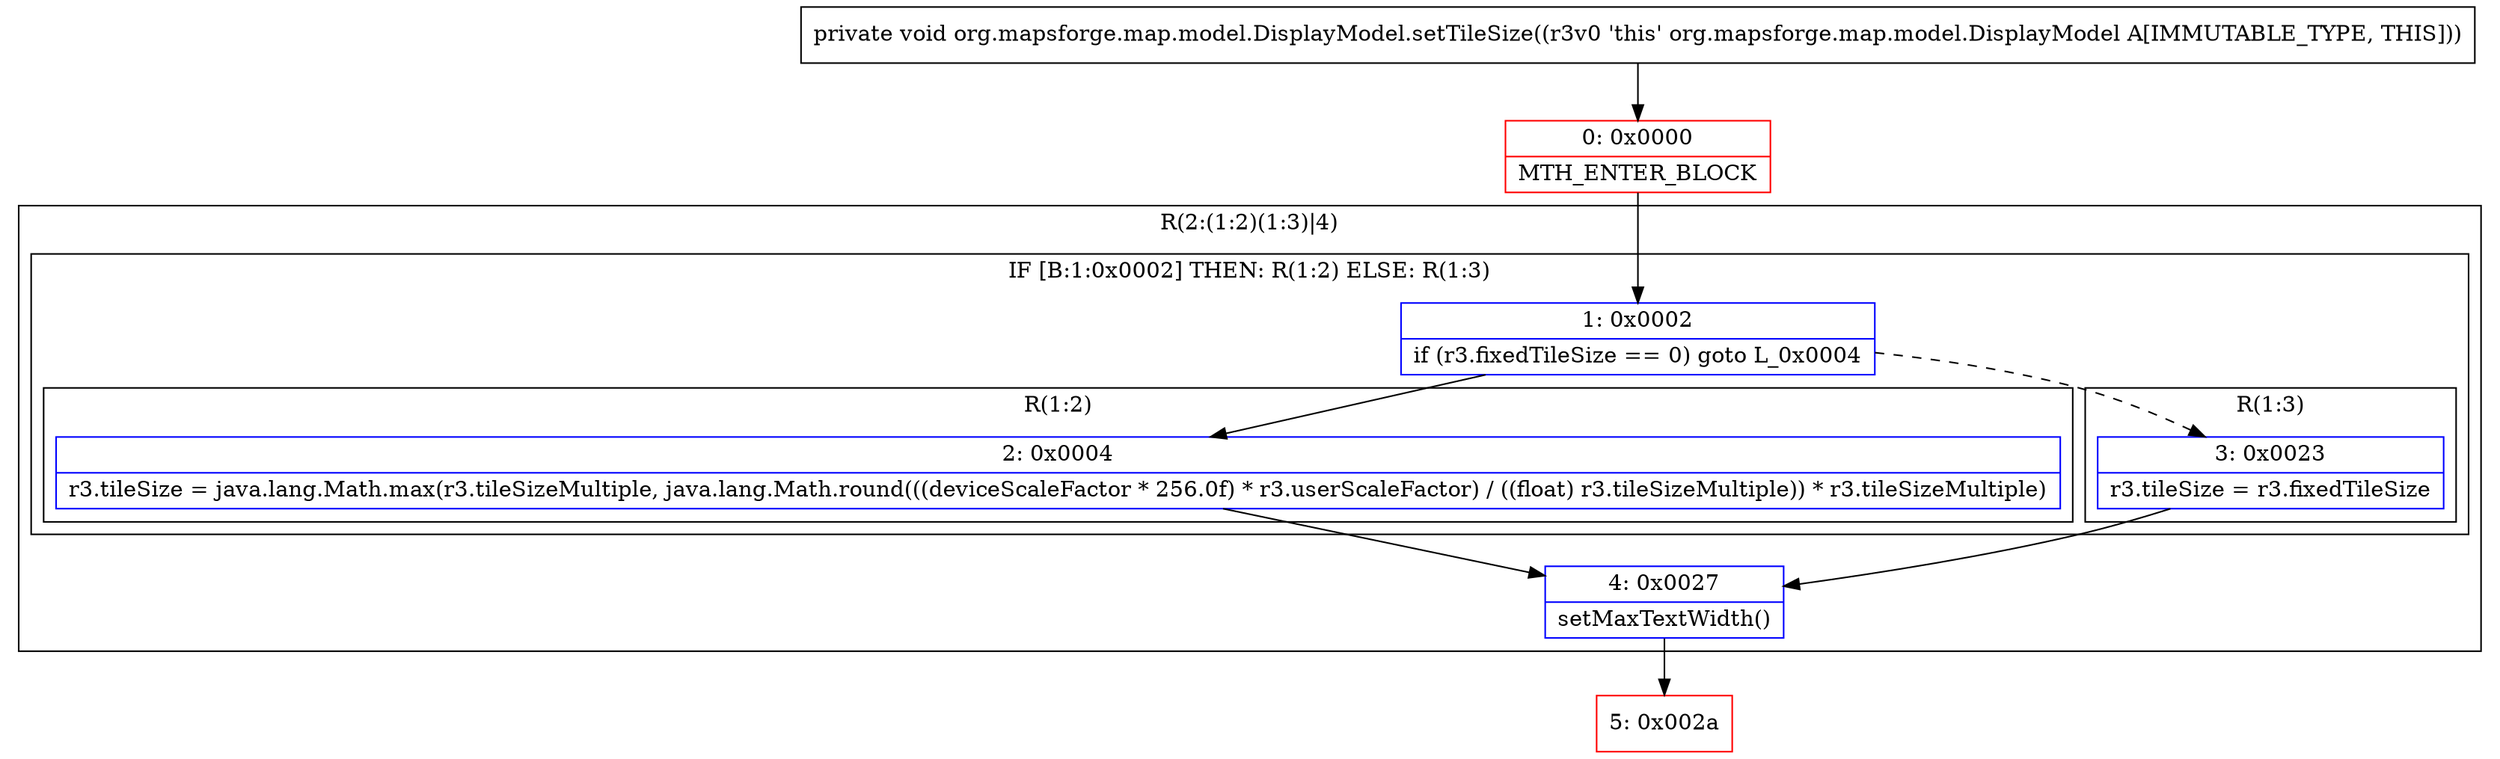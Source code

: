 digraph "CFG fororg.mapsforge.map.model.DisplayModel.setTileSize()V" {
subgraph cluster_Region_872168801 {
label = "R(2:(1:2)(1:3)|4)";
node [shape=record,color=blue];
subgraph cluster_IfRegion_926361611 {
label = "IF [B:1:0x0002] THEN: R(1:2) ELSE: R(1:3)";
node [shape=record,color=blue];
Node_1 [shape=record,label="{1\:\ 0x0002|if (r3.fixedTileSize == 0) goto L_0x0004\l}"];
subgraph cluster_Region_1375480104 {
label = "R(1:2)";
node [shape=record,color=blue];
Node_2 [shape=record,label="{2\:\ 0x0004|r3.tileSize = java.lang.Math.max(r3.tileSizeMultiple, java.lang.Math.round(((deviceScaleFactor * 256.0f) * r3.userScaleFactor) \/ ((float) r3.tileSizeMultiple)) * r3.tileSizeMultiple)\l}"];
}
subgraph cluster_Region_1184926795 {
label = "R(1:3)";
node [shape=record,color=blue];
Node_3 [shape=record,label="{3\:\ 0x0023|r3.tileSize = r3.fixedTileSize\l}"];
}
}
Node_4 [shape=record,label="{4\:\ 0x0027|setMaxTextWidth()\l}"];
}
Node_0 [shape=record,color=red,label="{0\:\ 0x0000|MTH_ENTER_BLOCK\l}"];
Node_5 [shape=record,color=red,label="{5\:\ 0x002a}"];
MethodNode[shape=record,label="{private void org.mapsforge.map.model.DisplayModel.setTileSize((r3v0 'this' org.mapsforge.map.model.DisplayModel A[IMMUTABLE_TYPE, THIS])) }"];
MethodNode -> Node_0;
Node_1 -> Node_2;
Node_1 -> Node_3[style=dashed];
Node_2 -> Node_4;
Node_3 -> Node_4;
Node_4 -> Node_5;
Node_0 -> Node_1;
}

